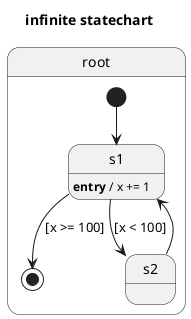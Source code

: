 @startuml
title infinite statechart
state "root" as root {
  [*] --> s1
  s1 --> [*] : [x >= 100]
  state "s2" as s2 {
    s2 --> s1
  }
  state "s1" as s1 {
    s1 : **entry** / x += 1
    s1 --> s2 : [x < 100]
  }
}
@enduml
